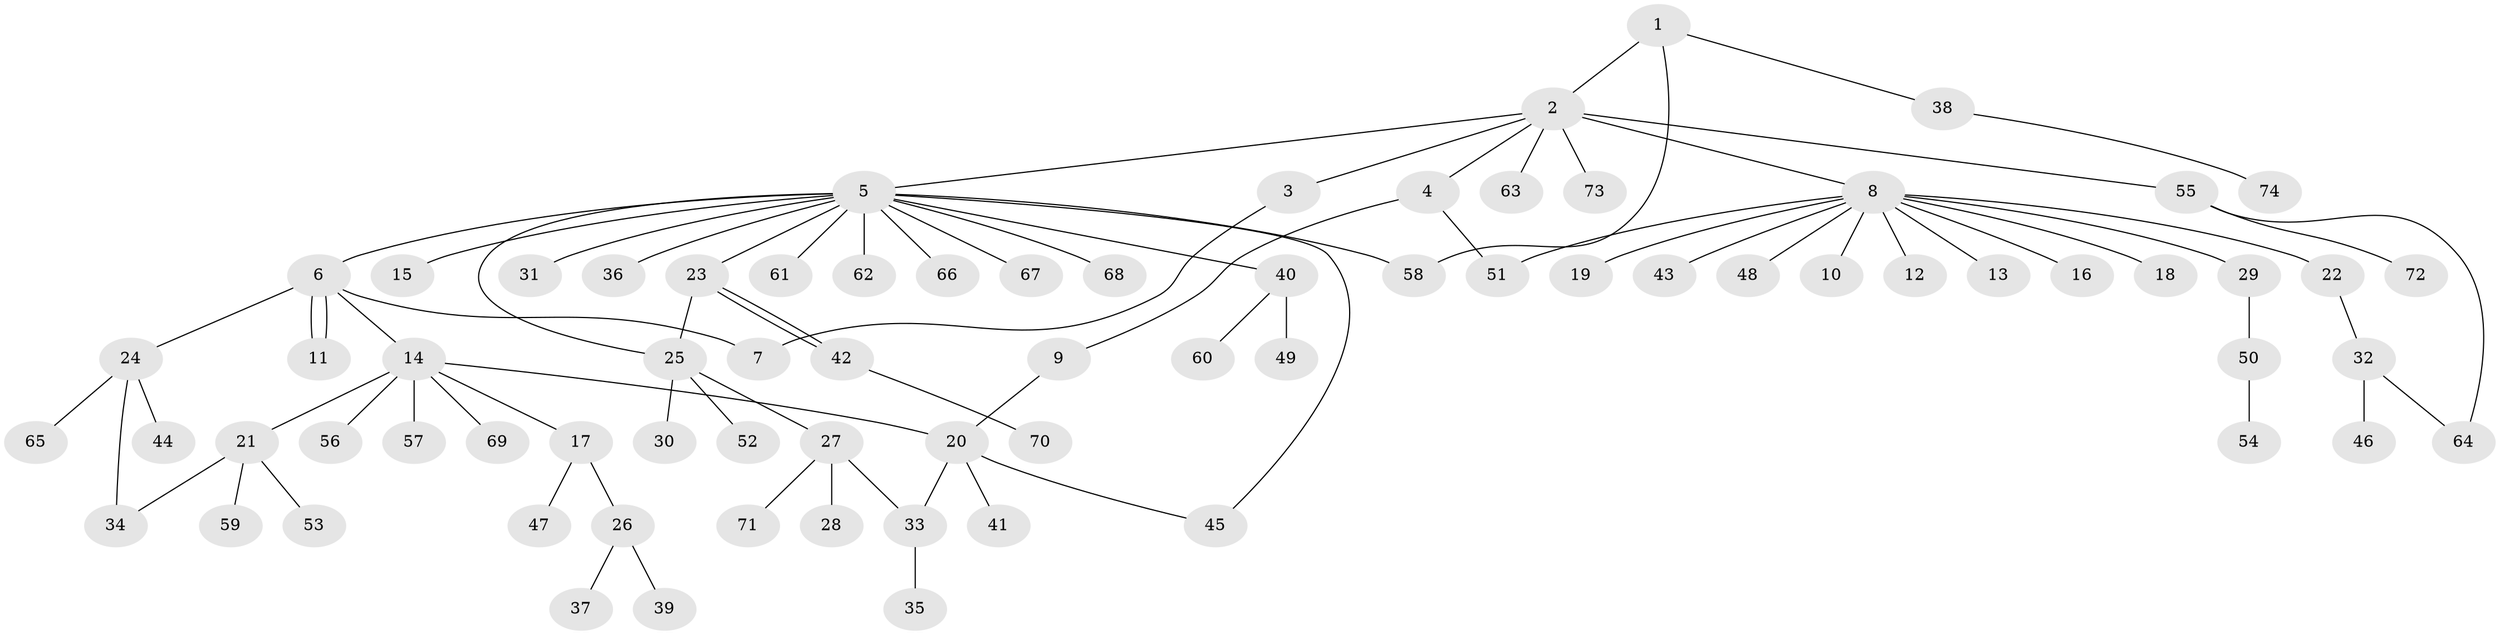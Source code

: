 // coarse degree distribution, {3: 0.09090909090909091, 9: 0.01818181818181818, 2: 0.2, 15: 0.01818181818181818, 6: 0.03636363636363636, 11: 0.01818181818181818, 1: 0.5636363636363636, 5: 0.01818181818181818, 4: 0.03636363636363636}
// Generated by graph-tools (version 1.1) at 2025/51/02/27/25 19:51:54]
// undirected, 74 vertices, 84 edges
graph export_dot {
graph [start="1"]
  node [color=gray90,style=filled];
  1;
  2;
  3;
  4;
  5;
  6;
  7;
  8;
  9;
  10;
  11;
  12;
  13;
  14;
  15;
  16;
  17;
  18;
  19;
  20;
  21;
  22;
  23;
  24;
  25;
  26;
  27;
  28;
  29;
  30;
  31;
  32;
  33;
  34;
  35;
  36;
  37;
  38;
  39;
  40;
  41;
  42;
  43;
  44;
  45;
  46;
  47;
  48;
  49;
  50;
  51;
  52;
  53;
  54;
  55;
  56;
  57;
  58;
  59;
  60;
  61;
  62;
  63;
  64;
  65;
  66;
  67;
  68;
  69;
  70;
  71;
  72;
  73;
  74;
  1 -- 2;
  1 -- 38;
  1 -- 58;
  2 -- 3;
  2 -- 4;
  2 -- 5;
  2 -- 8;
  2 -- 55;
  2 -- 63;
  2 -- 73;
  3 -- 7;
  4 -- 9;
  4 -- 51;
  5 -- 6;
  5 -- 15;
  5 -- 23;
  5 -- 25;
  5 -- 31;
  5 -- 36;
  5 -- 40;
  5 -- 45;
  5 -- 58;
  5 -- 61;
  5 -- 62;
  5 -- 66;
  5 -- 67;
  5 -- 68;
  6 -- 7;
  6 -- 11;
  6 -- 11;
  6 -- 14;
  6 -- 24;
  8 -- 10;
  8 -- 12;
  8 -- 13;
  8 -- 16;
  8 -- 18;
  8 -- 19;
  8 -- 22;
  8 -- 29;
  8 -- 43;
  8 -- 48;
  8 -- 51;
  9 -- 20;
  14 -- 17;
  14 -- 20;
  14 -- 21;
  14 -- 56;
  14 -- 57;
  14 -- 69;
  17 -- 26;
  17 -- 47;
  20 -- 33;
  20 -- 41;
  20 -- 45;
  21 -- 34;
  21 -- 53;
  21 -- 59;
  22 -- 32;
  23 -- 25;
  23 -- 42;
  23 -- 42;
  24 -- 34;
  24 -- 44;
  24 -- 65;
  25 -- 27;
  25 -- 30;
  25 -- 52;
  26 -- 37;
  26 -- 39;
  27 -- 28;
  27 -- 33;
  27 -- 71;
  29 -- 50;
  32 -- 46;
  32 -- 64;
  33 -- 35;
  38 -- 74;
  40 -- 49;
  40 -- 60;
  42 -- 70;
  50 -- 54;
  55 -- 64;
  55 -- 72;
}

